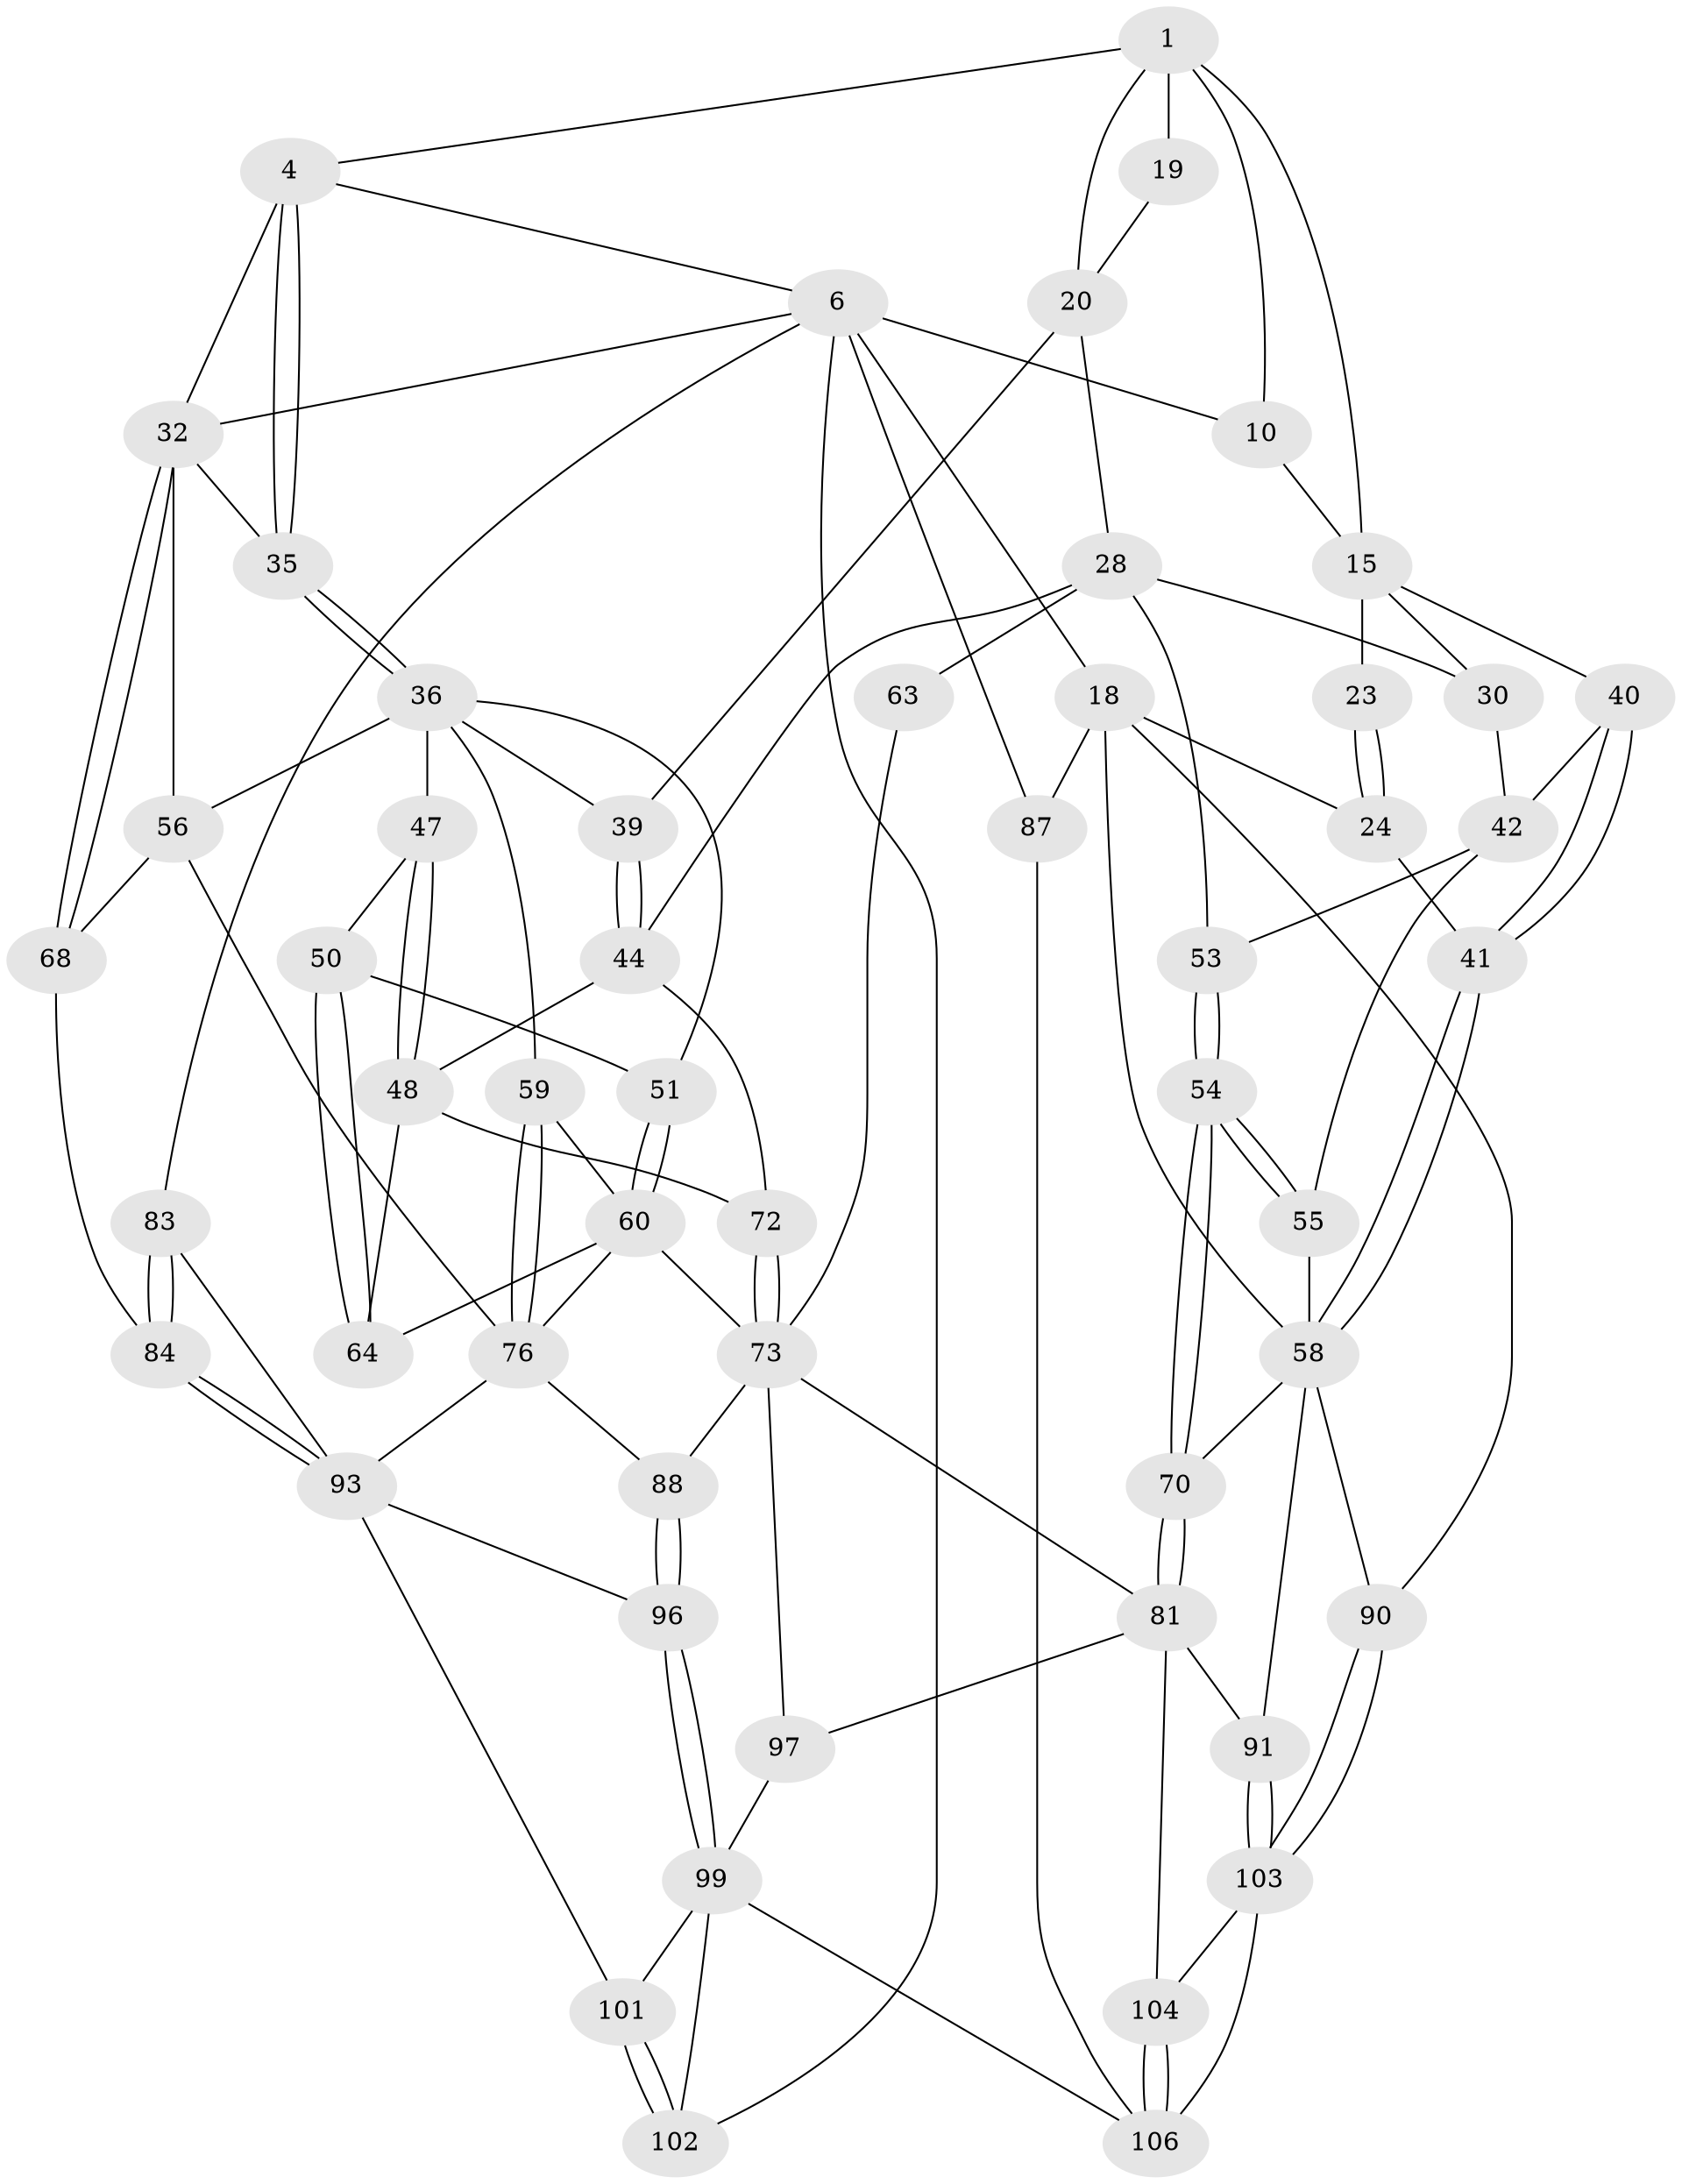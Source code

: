 // original degree distribution, {3: 0.018518518518518517, 5: 0.5, 4: 0.25, 6: 0.23148148148148148}
// Generated by graph-tools (version 1.1) at 2025/17/03/09/25 04:17:01]
// undirected, 54 vertices, 124 edges
graph export_dot {
graph [start="1"]
  node [color=gray90,style=filled];
  1 [pos="+0.29354616631276803+0",super="+2+8"];
  4 [pos="+0.616905712882449+0.03761664161939482",super="+5"];
  6 [pos="+0.6374915951952512+0",super="+17+7"];
  10 [pos="+0+0"];
  15 [pos="+0.26414257130984015+0.21171734618660026",super="+26+16"];
  18 [pos="+0+0",super="+25"];
  19 [pos="+0.35472219637422175+0.17335614529123428"];
  20 [pos="+0.6002858008054015+0.1642081684529555",super="+21"];
  23 [pos="+0.1303813077081642+0.18699760356678352"];
  24 [pos="+0+0.238848321813421"];
  28 [pos="+0.43197099954768353+0.3205018211498791",super="+45+29"];
  30 [pos="+0.29581959762123106+0.2829379805871129",super="+31"];
  32 [pos="+1+0.10604083414702863",super="+33"];
  35 [pos="+0.9391378922784441+0.21580651160063072"];
  36 [pos="+0.8555547197378058+0.28626644017519537",super="+37+57"];
  39 [pos="+0.6235246082194295+0.20535726458561335"];
  40 [pos="+0.1681870081463842+0.2831371441373032"];
  41 [pos="+0.010044722090197317+0.2791390814858617"];
  42 [pos="+0.22081946144689496+0.33914289323390717",super="+43+46"];
  44 [pos="+0.5245685205395242+0.41207646874022086",super="+49"];
  47 [pos="+0.6449089165350722+0.2733858854877677"];
  48 [pos="+0.6457510911707587+0.3841975432805176",super="+65"];
  50 [pos="+0.7737860199703263+0.3730820041694651"];
  51 [pos="+0.7848203761158429+0.37028961715058795"];
  53 [pos="+0.26314275997398634+0.4274243830552556"];
  54 [pos="+0.21020893902565674+0.4382630920449106"];
  55 [pos="+0.1714059386457381+0.4065609895624701"];
  56 [pos="+0.9259474252948883+0.44255470265312297",super="+69"];
  58 [pos="+0.09763214169743172+0.41109101016246974",super="+61"];
  59 [pos="+0.8627596402447466+0.4491353695402438"];
  60 [pos="+0.8128499381978258+0.4395792522017106",super="+66"];
  63 [pos="+0.39448293491686315+0.5005921735729741"];
  64 [pos="+0.6843501478320367+0.423627139381832"];
  68 [pos="+1+0.3930152598559404",super="+85"];
  70 [pos="+0.1889280398644201+0.552589391823667"];
  72 [pos="+0.5924563890437343+0.5266112776623537"];
  73 [pos="+0.5890875726265783+0.5774829509400342",super="+80+74"];
  76 [pos="+0.8504784215635051+0.5577265284803274",super="+77+79"];
  81 [pos="+0.21363681573288457+0.5965316764562039",super="+92"];
  83 [pos="+1+1"];
  84 [pos="+1+0.9200124460776616"];
  87 [pos="+0+1"];
  88 [pos="+0.703340180009435+0.6436556010431725"];
  90 [pos="+0+0.8192311424664731"];
  91 [pos="+0.1563193330916053+0.7026264538251219"];
  93 [pos="+0.8887419232181165+0.5944377050363252",super="+94"];
  96 [pos="+0.7082108542931943+0.663176026504921"];
  97 [pos="+0.43732384769175914+0.7507569459502091"];
  99 [pos="+0.5978029885909769+0.799408289189707",super="+100"];
  101 [pos="+0.7588233909351045+0.8467956709635259"];
  102 [pos="+1+1"];
  103 [pos="+0.08485053987997945+0.7621828771473008",super="+105"];
  104 [pos="+0.33461728568279914+0.7948686741917577"];
  106 [pos="+0.25502049354594003+0.9991466925086915",super="+108"];
  1 -- 4;
  1 -- 20;
  1 -- 10;
  1 -- 19 [weight=2];
  1 -- 15 [weight=2];
  4 -- 35;
  4 -- 35;
  4 -- 6;
  4 -- 32;
  6 -- 32;
  6 -- 18 [weight=2];
  6 -- 83;
  6 -- 102;
  6 -- 87;
  6 -- 10;
  10 -- 15;
  15 -- 40;
  15 -- 23 [weight=2];
  15 -- 30;
  18 -- 87 [weight=2];
  18 -- 24;
  18 -- 90;
  18 -- 58;
  19 -- 20;
  20 -- 39;
  20 -- 28;
  23 -- 24;
  23 -- 24;
  24 -- 41;
  28 -- 44;
  28 -- 63 [weight=2];
  28 -- 53;
  28 -- 30;
  30 -- 42 [weight=2];
  32 -- 68;
  32 -- 68;
  32 -- 56;
  32 -- 35;
  35 -- 36;
  35 -- 36;
  36 -- 51;
  36 -- 39;
  36 -- 47;
  36 -- 56;
  36 -- 59;
  39 -- 44;
  39 -- 44;
  40 -- 41;
  40 -- 41;
  40 -- 42;
  41 -- 58;
  41 -- 58;
  42 -- 55;
  42 -- 53;
  44 -- 48;
  44 -- 72;
  47 -- 48;
  47 -- 48;
  47 -- 50;
  48 -- 72;
  48 -- 64;
  50 -- 51;
  50 -- 64;
  50 -- 64;
  51 -- 60;
  51 -- 60;
  53 -- 54;
  53 -- 54;
  54 -- 55;
  54 -- 55;
  54 -- 70;
  54 -- 70;
  55 -- 58;
  56 -- 68 [weight=2];
  56 -- 76;
  58 -- 90;
  58 -- 70;
  58 -- 91;
  59 -- 60;
  59 -- 76;
  59 -- 76;
  60 -- 64;
  60 -- 73;
  60 -- 76;
  63 -- 73;
  68 -- 84;
  70 -- 81;
  70 -- 81;
  72 -- 73;
  72 -- 73;
  73 -- 88;
  73 -- 81;
  73 -- 97;
  76 -- 88;
  76 -- 93;
  81 -- 104;
  81 -- 91;
  81 -- 97;
  83 -- 84;
  83 -- 84;
  83 -- 93;
  84 -- 93;
  84 -- 93;
  87 -- 106;
  88 -- 96;
  88 -- 96;
  90 -- 103;
  90 -- 103;
  91 -- 103;
  91 -- 103;
  93 -- 96;
  93 -- 101;
  96 -- 99;
  96 -- 99;
  97 -- 99;
  99 -- 101;
  99 -- 106;
  99 -- 102;
  101 -- 102;
  101 -- 102;
  103 -- 104;
  103 -- 106;
  104 -- 106;
  104 -- 106;
}
